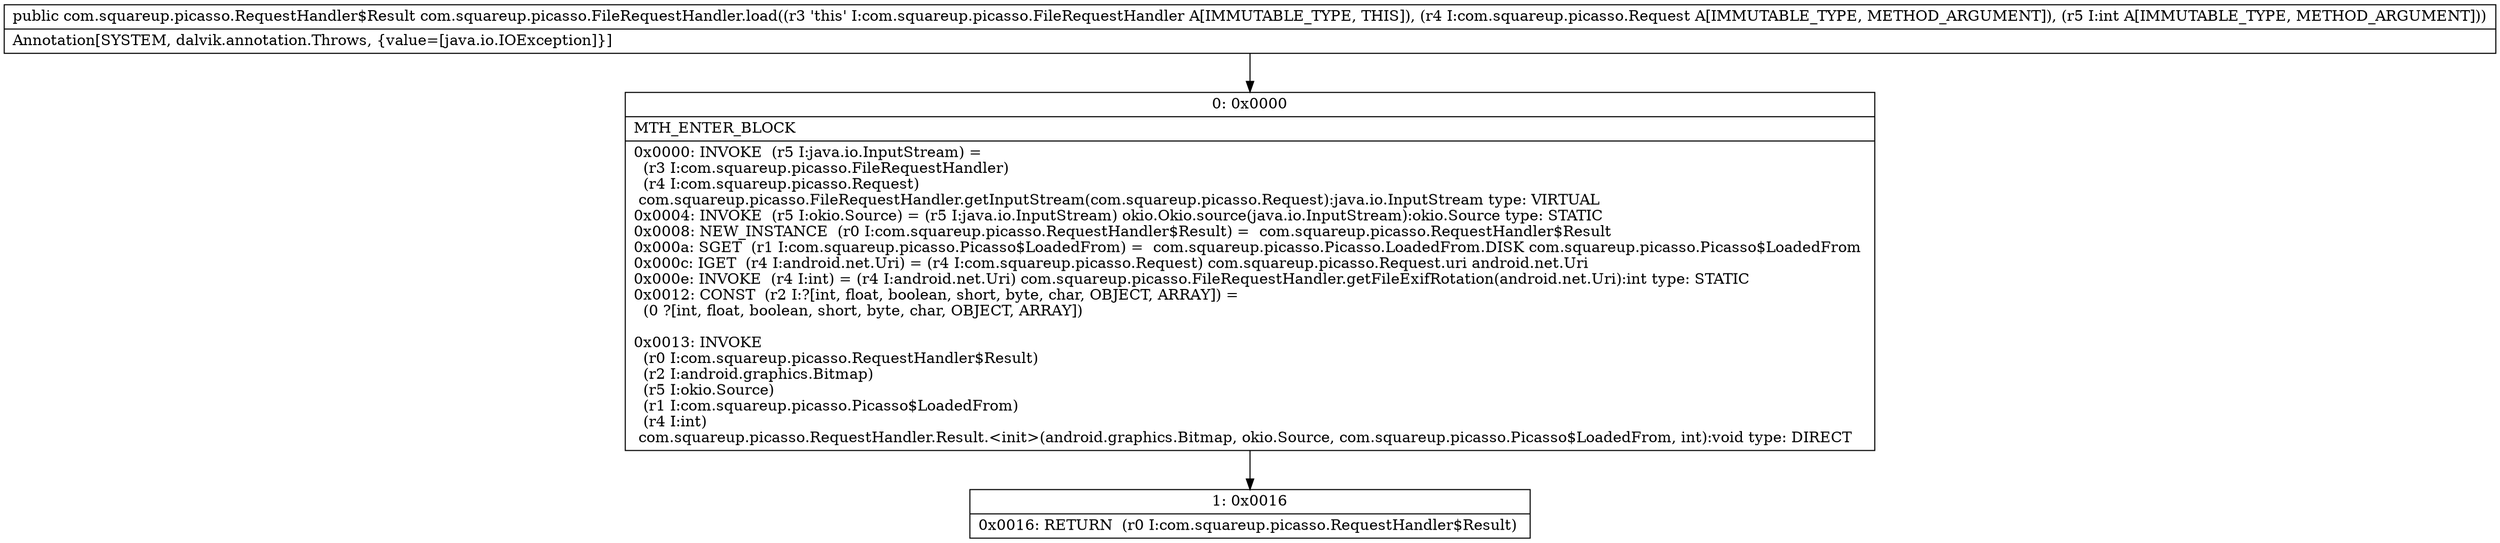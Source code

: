 digraph "CFG forcom.squareup.picasso.FileRequestHandler.load(Lcom\/squareup\/picasso\/Request;I)Lcom\/squareup\/picasso\/RequestHandler$Result;" {
Node_0 [shape=record,label="{0\:\ 0x0000|MTH_ENTER_BLOCK\l|0x0000: INVOKE  (r5 I:java.io.InputStream) = \l  (r3 I:com.squareup.picasso.FileRequestHandler)\l  (r4 I:com.squareup.picasso.Request)\l com.squareup.picasso.FileRequestHandler.getInputStream(com.squareup.picasso.Request):java.io.InputStream type: VIRTUAL \l0x0004: INVOKE  (r5 I:okio.Source) = (r5 I:java.io.InputStream) okio.Okio.source(java.io.InputStream):okio.Source type: STATIC \l0x0008: NEW_INSTANCE  (r0 I:com.squareup.picasso.RequestHandler$Result) =  com.squareup.picasso.RequestHandler$Result \l0x000a: SGET  (r1 I:com.squareup.picasso.Picasso$LoadedFrom) =  com.squareup.picasso.Picasso.LoadedFrom.DISK com.squareup.picasso.Picasso$LoadedFrom \l0x000c: IGET  (r4 I:android.net.Uri) = (r4 I:com.squareup.picasso.Request) com.squareup.picasso.Request.uri android.net.Uri \l0x000e: INVOKE  (r4 I:int) = (r4 I:android.net.Uri) com.squareup.picasso.FileRequestHandler.getFileExifRotation(android.net.Uri):int type: STATIC \l0x0012: CONST  (r2 I:?[int, float, boolean, short, byte, char, OBJECT, ARRAY]) = \l  (0 ?[int, float, boolean, short, byte, char, OBJECT, ARRAY])\l \l0x0013: INVOKE  \l  (r0 I:com.squareup.picasso.RequestHandler$Result)\l  (r2 I:android.graphics.Bitmap)\l  (r5 I:okio.Source)\l  (r1 I:com.squareup.picasso.Picasso$LoadedFrom)\l  (r4 I:int)\l com.squareup.picasso.RequestHandler.Result.\<init\>(android.graphics.Bitmap, okio.Source, com.squareup.picasso.Picasso$LoadedFrom, int):void type: DIRECT \l}"];
Node_1 [shape=record,label="{1\:\ 0x0016|0x0016: RETURN  (r0 I:com.squareup.picasso.RequestHandler$Result) \l}"];
MethodNode[shape=record,label="{public com.squareup.picasso.RequestHandler$Result com.squareup.picasso.FileRequestHandler.load((r3 'this' I:com.squareup.picasso.FileRequestHandler A[IMMUTABLE_TYPE, THIS]), (r4 I:com.squareup.picasso.Request A[IMMUTABLE_TYPE, METHOD_ARGUMENT]), (r5 I:int A[IMMUTABLE_TYPE, METHOD_ARGUMENT]))  | Annotation[SYSTEM, dalvik.annotation.Throws, \{value=[java.io.IOException]\}]\l}"];
MethodNode -> Node_0;
Node_0 -> Node_1;
}

